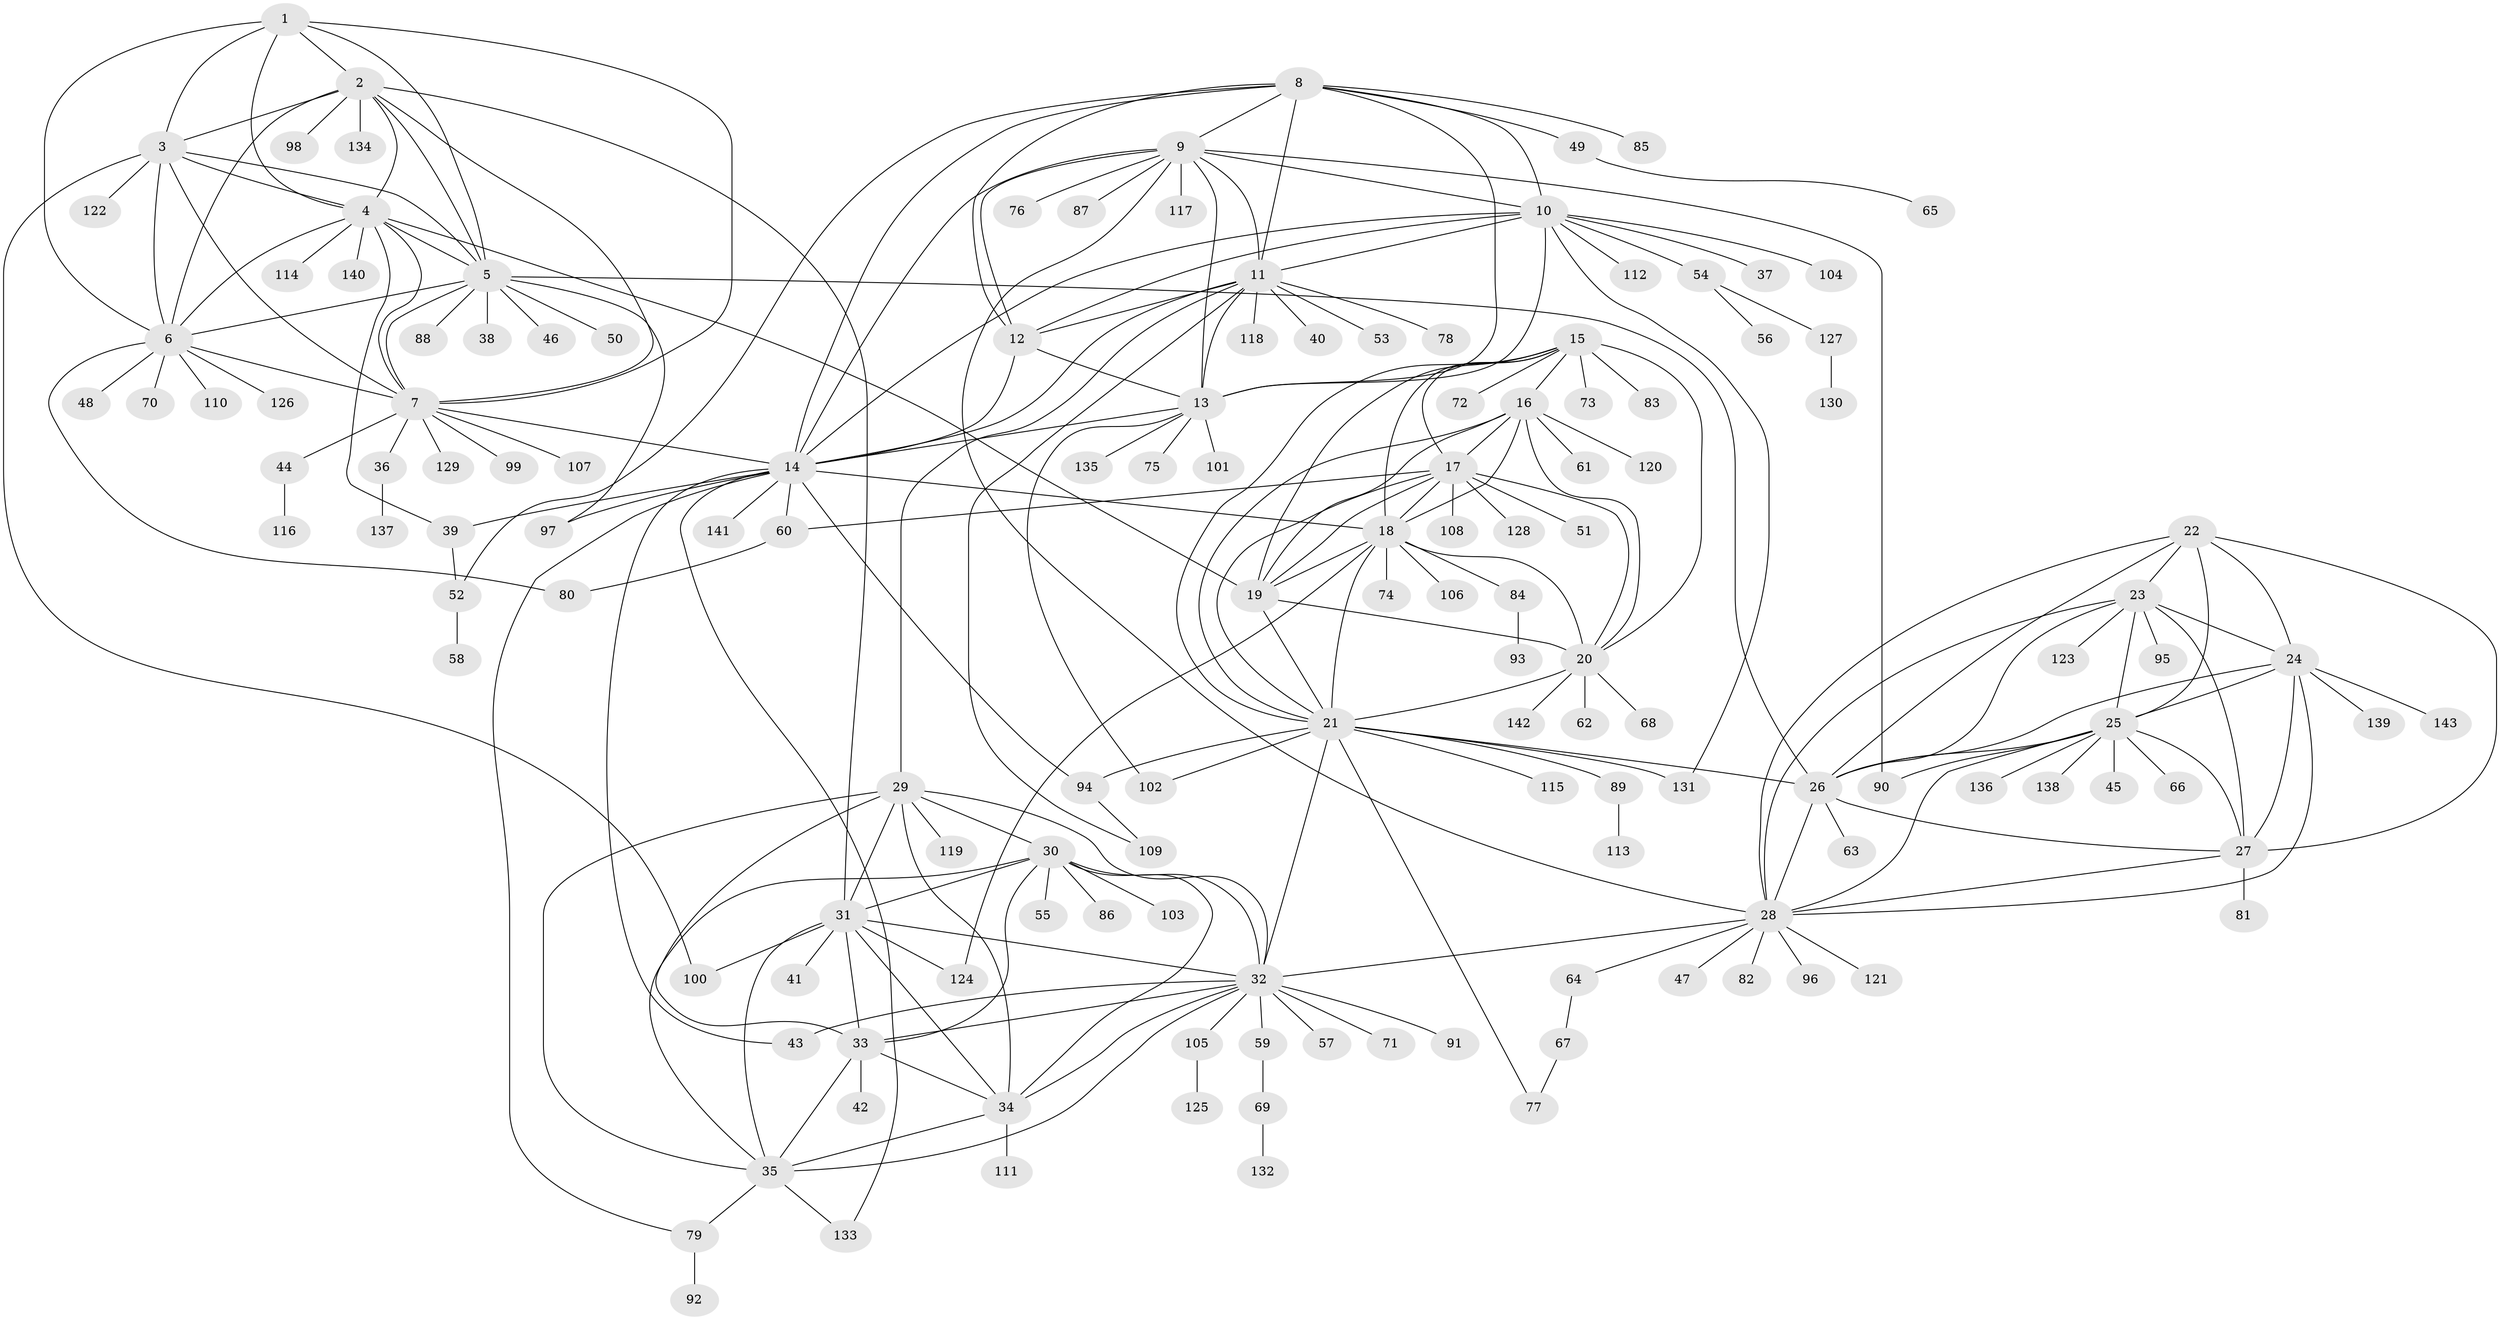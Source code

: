 // Generated by graph-tools (version 1.1) at 2025/26/03/09/25 03:26:42]
// undirected, 143 vertices, 239 edges
graph export_dot {
graph [start="1"]
  node [color=gray90,style=filled];
  1;
  2;
  3;
  4;
  5;
  6;
  7;
  8;
  9;
  10;
  11;
  12;
  13;
  14;
  15;
  16;
  17;
  18;
  19;
  20;
  21;
  22;
  23;
  24;
  25;
  26;
  27;
  28;
  29;
  30;
  31;
  32;
  33;
  34;
  35;
  36;
  37;
  38;
  39;
  40;
  41;
  42;
  43;
  44;
  45;
  46;
  47;
  48;
  49;
  50;
  51;
  52;
  53;
  54;
  55;
  56;
  57;
  58;
  59;
  60;
  61;
  62;
  63;
  64;
  65;
  66;
  67;
  68;
  69;
  70;
  71;
  72;
  73;
  74;
  75;
  76;
  77;
  78;
  79;
  80;
  81;
  82;
  83;
  84;
  85;
  86;
  87;
  88;
  89;
  90;
  91;
  92;
  93;
  94;
  95;
  96;
  97;
  98;
  99;
  100;
  101;
  102;
  103;
  104;
  105;
  106;
  107;
  108;
  109;
  110;
  111;
  112;
  113;
  114;
  115;
  116;
  117;
  118;
  119;
  120;
  121;
  122;
  123;
  124;
  125;
  126;
  127;
  128;
  129;
  130;
  131;
  132;
  133;
  134;
  135;
  136;
  137;
  138;
  139;
  140;
  141;
  142;
  143;
  1 -- 2;
  1 -- 3;
  1 -- 4;
  1 -- 5;
  1 -- 6;
  1 -- 7;
  2 -- 3;
  2 -- 4;
  2 -- 5;
  2 -- 6;
  2 -- 7;
  2 -- 31;
  2 -- 98;
  2 -- 134;
  3 -- 4;
  3 -- 5;
  3 -- 6;
  3 -- 7;
  3 -- 100;
  3 -- 122;
  4 -- 5;
  4 -- 6;
  4 -- 7;
  4 -- 19;
  4 -- 39;
  4 -- 114;
  4 -- 140;
  5 -- 6;
  5 -- 7;
  5 -- 26;
  5 -- 38;
  5 -- 46;
  5 -- 50;
  5 -- 88;
  5 -- 97;
  6 -- 7;
  6 -- 48;
  6 -- 70;
  6 -- 80;
  6 -- 110;
  6 -- 126;
  7 -- 14;
  7 -- 36;
  7 -- 44;
  7 -- 99;
  7 -- 107;
  7 -- 129;
  8 -- 9;
  8 -- 10;
  8 -- 11;
  8 -- 12;
  8 -- 13;
  8 -- 14;
  8 -- 49;
  8 -- 52;
  8 -- 85;
  9 -- 10;
  9 -- 11;
  9 -- 12;
  9 -- 13;
  9 -- 14;
  9 -- 28;
  9 -- 76;
  9 -- 87;
  9 -- 90;
  9 -- 117;
  10 -- 11;
  10 -- 12;
  10 -- 13;
  10 -- 14;
  10 -- 37;
  10 -- 54;
  10 -- 104;
  10 -- 112;
  10 -- 131;
  11 -- 12;
  11 -- 13;
  11 -- 14;
  11 -- 29;
  11 -- 40;
  11 -- 53;
  11 -- 78;
  11 -- 109;
  11 -- 118;
  12 -- 13;
  12 -- 14;
  13 -- 14;
  13 -- 75;
  13 -- 101;
  13 -- 102;
  13 -- 135;
  14 -- 18;
  14 -- 39;
  14 -- 43;
  14 -- 60;
  14 -- 79;
  14 -- 94;
  14 -- 97;
  14 -- 133;
  14 -- 141;
  15 -- 16;
  15 -- 17;
  15 -- 18;
  15 -- 19;
  15 -- 20;
  15 -- 21;
  15 -- 72;
  15 -- 73;
  15 -- 83;
  16 -- 17;
  16 -- 18;
  16 -- 19;
  16 -- 20;
  16 -- 21;
  16 -- 61;
  16 -- 120;
  17 -- 18;
  17 -- 19;
  17 -- 20;
  17 -- 21;
  17 -- 51;
  17 -- 60;
  17 -- 108;
  17 -- 128;
  18 -- 19;
  18 -- 20;
  18 -- 21;
  18 -- 74;
  18 -- 84;
  18 -- 106;
  18 -- 124;
  19 -- 20;
  19 -- 21;
  20 -- 21;
  20 -- 62;
  20 -- 68;
  20 -- 142;
  21 -- 26;
  21 -- 32;
  21 -- 77;
  21 -- 89;
  21 -- 94;
  21 -- 102;
  21 -- 115;
  21 -- 131;
  22 -- 23;
  22 -- 24;
  22 -- 25;
  22 -- 26;
  22 -- 27;
  22 -- 28;
  23 -- 24;
  23 -- 25;
  23 -- 26;
  23 -- 27;
  23 -- 28;
  23 -- 95;
  23 -- 123;
  24 -- 25;
  24 -- 26;
  24 -- 27;
  24 -- 28;
  24 -- 139;
  24 -- 143;
  25 -- 26;
  25 -- 27;
  25 -- 28;
  25 -- 45;
  25 -- 66;
  25 -- 90;
  25 -- 136;
  25 -- 138;
  26 -- 27;
  26 -- 28;
  26 -- 63;
  27 -- 28;
  27 -- 81;
  28 -- 32;
  28 -- 47;
  28 -- 64;
  28 -- 82;
  28 -- 96;
  28 -- 121;
  29 -- 30;
  29 -- 31;
  29 -- 32;
  29 -- 33;
  29 -- 34;
  29 -- 35;
  29 -- 119;
  30 -- 31;
  30 -- 32;
  30 -- 33;
  30 -- 34;
  30 -- 35;
  30 -- 55;
  30 -- 86;
  30 -- 103;
  31 -- 32;
  31 -- 33;
  31 -- 34;
  31 -- 35;
  31 -- 41;
  31 -- 100;
  31 -- 124;
  32 -- 33;
  32 -- 34;
  32 -- 35;
  32 -- 43;
  32 -- 57;
  32 -- 59;
  32 -- 71;
  32 -- 91;
  32 -- 105;
  33 -- 34;
  33 -- 35;
  33 -- 42;
  34 -- 35;
  34 -- 111;
  35 -- 79;
  35 -- 133;
  36 -- 137;
  39 -- 52;
  44 -- 116;
  49 -- 65;
  52 -- 58;
  54 -- 56;
  54 -- 127;
  59 -- 69;
  60 -- 80;
  64 -- 67;
  67 -- 77;
  69 -- 132;
  79 -- 92;
  84 -- 93;
  89 -- 113;
  94 -- 109;
  105 -- 125;
  127 -- 130;
}

